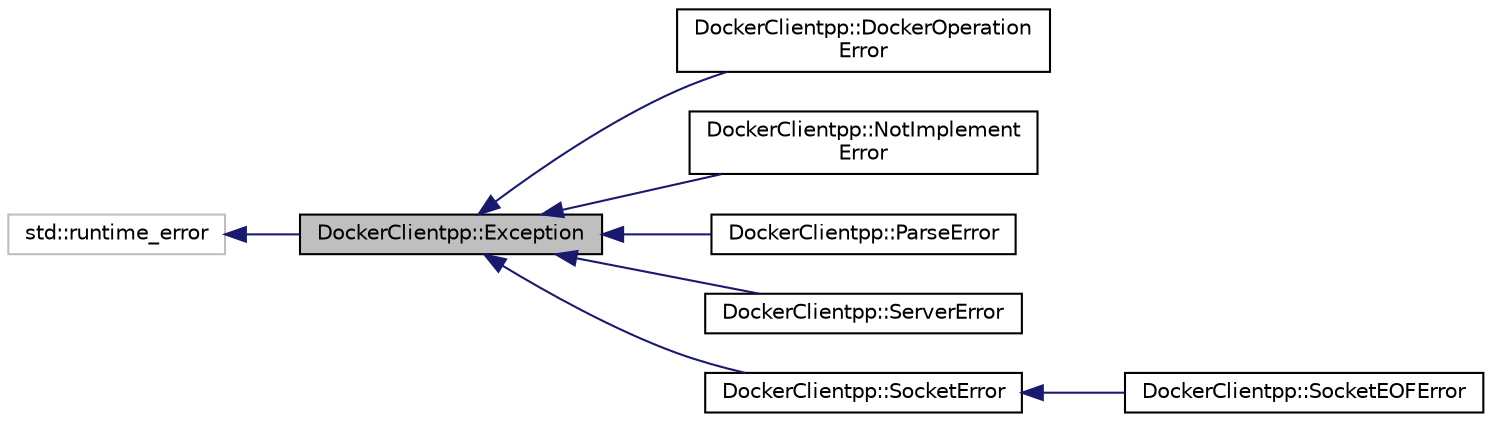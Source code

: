 digraph "DockerClientpp::Exception"
{
 // LATEX_PDF_SIZE
  edge [fontname="Helvetica",fontsize="10",labelfontname="Helvetica",labelfontsize="10"];
  node [fontname="Helvetica",fontsize="10",shape=record];
  rankdir="LR";
  Node0 [label="DockerClientpp::Exception",height=0.2,width=0.4,color="black", fillcolor="grey75", style="filled", fontcolor="black",tooltip="Base class for all DockerClientpp exceptions."];
  Node1 -> Node0 [dir="back",color="midnightblue",fontsize="10",style="solid"];
  Node1 [label="std::runtime_error",height=0.2,width=0.4,color="grey75", fillcolor="white", style="filled",tooltip=" "];
  Node0 -> Node2 [dir="back",color="midnightblue",fontsize="10",style="solid"];
  Node2 [label="DockerClientpp::DockerOperation\lError",height=0.2,width=0.4,color="black", fillcolor="white", style="filled",URL="$classDockerClientpp_1_1DockerOperationError.html",tooltip=" "];
  Node0 -> Node3 [dir="back",color="midnightblue",fontsize="10",style="solid"];
  Node3 [label="DockerClientpp::NotImplement\lError",height=0.2,width=0.4,color="black", fillcolor="white", style="filled",URL="$classDockerClientpp_1_1NotImplementError.html",tooltip=" "];
  Node0 -> Node4 [dir="back",color="midnightblue",fontsize="10",style="solid"];
  Node4 [label="DockerClientpp::ParseError",height=0.2,width=0.4,color="black", fillcolor="white", style="filled",URL="$classDockerClientpp_1_1ParseError.html",tooltip=" "];
  Node0 -> Node5 [dir="back",color="midnightblue",fontsize="10",style="solid"];
  Node5 [label="DockerClientpp::ServerError",height=0.2,width=0.4,color="black", fillcolor="white", style="filled",URL="$classDockerClientpp_1_1ServerError.html",tooltip=" "];
  Node0 -> Node6 [dir="back",color="midnightblue",fontsize="10",style="solid"];
  Node6 [label="DockerClientpp::SocketError",height=0.2,width=0.4,color="black", fillcolor="white", style="filled",URL="$classDockerClientpp_1_1SocketError.html",tooltip=" "];
  Node6 -> Node7 [dir="back",color="midnightblue",fontsize="10",style="solid"];
  Node7 [label="DockerClientpp::SocketEOFError",height=0.2,width=0.4,color="black", fillcolor="white", style="filled",URL="$classDockerClientpp_1_1SocketEOFError.html",tooltip=" "];
}
